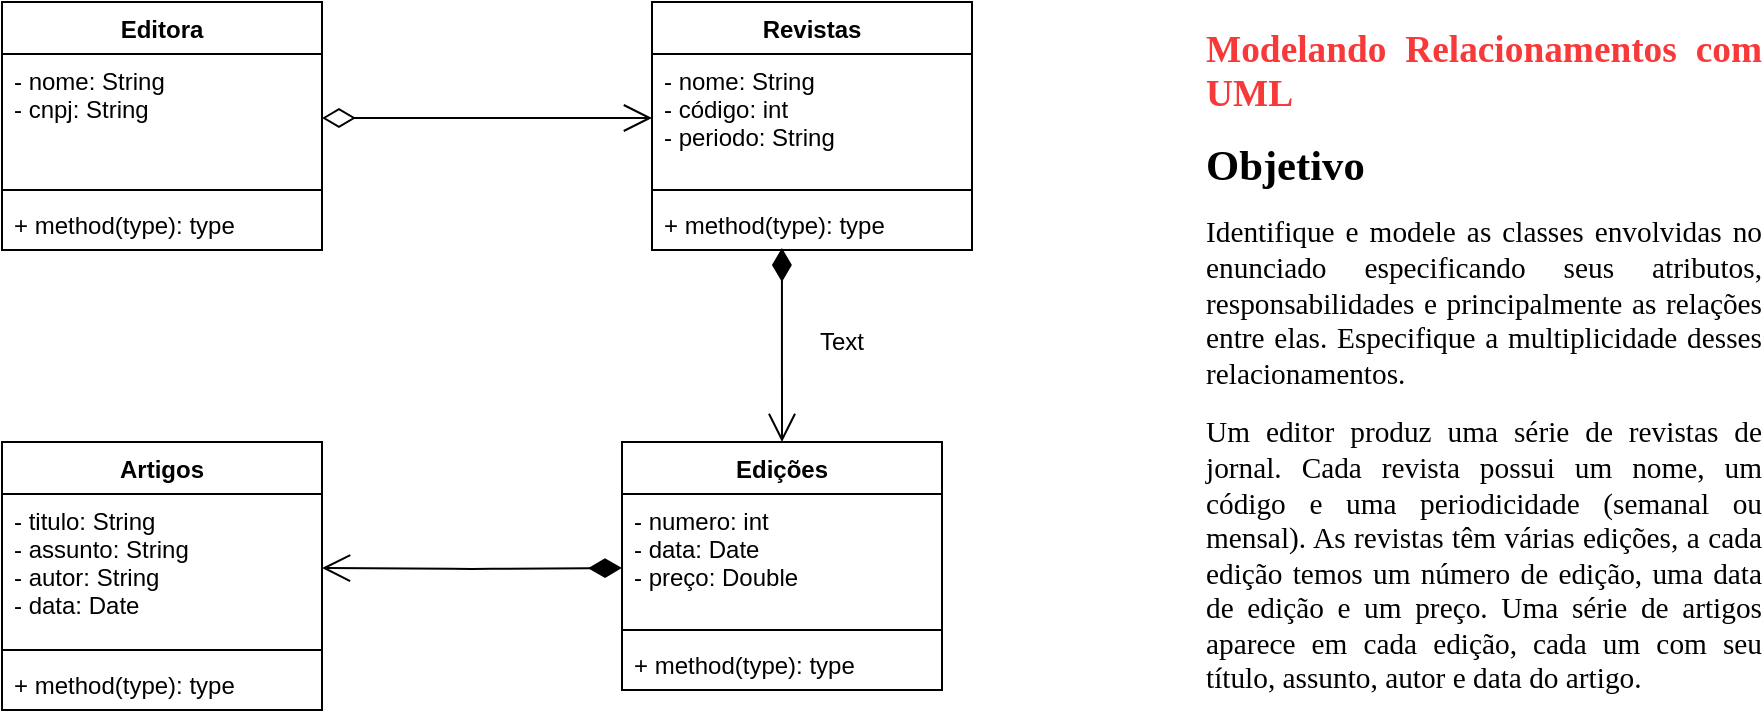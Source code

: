 <mxfile version="14.9.8" type="github">
  <diagram id="geTGGd_PgJFT0pyFHNEK" name="Page-1">
    <mxGraphModel dx="526" dy="546" grid="1" gridSize="10" guides="1" tooltips="1" connect="1" arrows="1" fold="1" page="1" pageScale="1" pageWidth="1169" pageHeight="827" math="0" shadow="0">
      <root>
        <mxCell id="0" />
        <mxCell id="1" parent="0" />
        <mxCell id="FTHd8F5nLd2ZKFnu8ib3-1" value="Revistas" style="swimlane;fontStyle=1;align=center;verticalAlign=top;childLayout=stackLayout;horizontal=1;startSize=26;horizontalStack=0;resizeParent=1;resizeParentMax=0;resizeLast=0;collapsible=1;marginBottom=0;" vertex="1" parent="1">
          <mxGeometry x="505" y="130" width="160" height="124" as="geometry" />
        </mxCell>
        <mxCell id="FTHd8F5nLd2ZKFnu8ib3-2" value="- nome: String&#xa;- código: int&#xa;- periodo: String" style="text;strokeColor=none;fillColor=none;align=left;verticalAlign=top;spacingLeft=4;spacingRight=4;overflow=hidden;rotatable=0;points=[[0,0.5],[1,0.5]];portConstraint=eastwest;" vertex="1" parent="FTHd8F5nLd2ZKFnu8ib3-1">
          <mxGeometry y="26" width="160" height="64" as="geometry" />
        </mxCell>
        <mxCell id="FTHd8F5nLd2ZKFnu8ib3-3" value="" style="line;strokeWidth=1;fillColor=none;align=left;verticalAlign=middle;spacingTop=-1;spacingLeft=3;spacingRight=3;rotatable=0;labelPosition=right;points=[];portConstraint=eastwest;" vertex="1" parent="FTHd8F5nLd2ZKFnu8ib3-1">
          <mxGeometry y="90" width="160" height="8" as="geometry" />
        </mxCell>
        <mxCell id="FTHd8F5nLd2ZKFnu8ib3-4" value="+ method(type): type" style="text;strokeColor=none;fillColor=none;align=left;verticalAlign=top;spacingLeft=4;spacingRight=4;overflow=hidden;rotatable=0;points=[[0,0.5],[1,0.5]];portConstraint=eastwest;" vertex="1" parent="FTHd8F5nLd2ZKFnu8ib3-1">
          <mxGeometry y="98" width="160" height="26" as="geometry" />
        </mxCell>
        <mxCell id="FTHd8F5nLd2ZKFnu8ib3-5" value="Edições" style="swimlane;fontStyle=1;align=center;verticalAlign=top;childLayout=stackLayout;horizontal=1;startSize=26;horizontalStack=0;resizeParent=1;resizeParentMax=0;resizeLast=0;collapsible=1;marginBottom=0;" vertex="1" parent="1">
          <mxGeometry x="490" y="350" width="160" height="124" as="geometry" />
        </mxCell>
        <mxCell id="FTHd8F5nLd2ZKFnu8ib3-6" value="- numero: int&#xa;- data: Date&#xa;- preço: Double" style="text;strokeColor=none;fillColor=none;align=left;verticalAlign=top;spacingLeft=4;spacingRight=4;overflow=hidden;rotatable=0;points=[[0,0.5],[1,0.5]];portConstraint=eastwest;" vertex="1" parent="FTHd8F5nLd2ZKFnu8ib3-5">
          <mxGeometry y="26" width="160" height="64" as="geometry" />
        </mxCell>
        <mxCell id="FTHd8F5nLd2ZKFnu8ib3-7" value="" style="line;strokeWidth=1;fillColor=none;align=left;verticalAlign=middle;spacingTop=-1;spacingLeft=3;spacingRight=3;rotatable=0;labelPosition=right;points=[];portConstraint=eastwest;" vertex="1" parent="FTHd8F5nLd2ZKFnu8ib3-5">
          <mxGeometry y="90" width="160" height="8" as="geometry" />
        </mxCell>
        <mxCell id="FTHd8F5nLd2ZKFnu8ib3-8" value="+ method(type): type" style="text;strokeColor=none;fillColor=none;align=left;verticalAlign=top;spacingLeft=4;spacingRight=4;overflow=hidden;rotatable=0;points=[[0,0.5],[1,0.5]];portConstraint=eastwest;" vertex="1" parent="FTHd8F5nLd2ZKFnu8ib3-5">
          <mxGeometry y="98" width="160" height="26" as="geometry" />
        </mxCell>
        <mxCell id="FTHd8F5nLd2ZKFnu8ib3-9" value="Artigos" style="swimlane;fontStyle=1;align=center;verticalAlign=top;childLayout=stackLayout;horizontal=1;startSize=26;horizontalStack=0;resizeParent=1;resizeParentMax=0;resizeLast=0;collapsible=1;marginBottom=0;" vertex="1" parent="1">
          <mxGeometry x="180" y="350" width="160" height="134" as="geometry" />
        </mxCell>
        <mxCell id="FTHd8F5nLd2ZKFnu8ib3-10" value="- titulo: String&#xa;- assunto: String&#xa;- autor: String&#xa;- data: Date" style="text;strokeColor=none;fillColor=none;align=left;verticalAlign=top;spacingLeft=4;spacingRight=4;overflow=hidden;rotatable=0;points=[[0,0.5],[1,0.5]];portConstraint=eastwest;" vertex="1" parent="FTHd8F5nLd2ZKFnu8ib3-9">
          <mxGeometry y="26" width="160" height="74" as="geometry" />
        </mxCell>
        <mxCell id="FTHd8F5nLd2ZKFnu8ib3-11" value="" style="line;strokeWidth=1;fillColor=none;align=left;verticalAlign=middle;spacingTop=-1;spacingLeft=3;spacingRight=3;rotatable=0;labelPosition=right;points=[];portConstraint=eastwest;" vertex="1" parent="FTHd8F5nLd2ZKFnu8ib3-9">
          <mxGeometry y="100" width="160" height="8" as="geometry" />
        </mxCell>
        <mxCell id="FTHd8F5nLd2ZKFnu8ib3-12" value="+ method(type): type" style="text;strokeColor=none;fillColor=none;align=left;verticalAlign=top;spacingLeft=4;spacingRight=4;overflow=hidden;rotatable=0;points=[[0,0.5],[1,0.5]];portConstraint=eastwest;" vertex="1" parent="FTHd8F5nLd2ZKFnu8ib3-9">
          <mxGeometry y="108" width="160" height="26" as="geometry" />
        </mxCell>
        <mxCell id="FTHd8F5nLd2ZKFnu8ib3-13" value="Editora" style="swimlane;fontStyle=1;align=center;verticalAlign=top;childLayout=stackLayout;horizontal=1;startSize=26;horizontalStack=0;resizeParent=1;resizeParentMax=0;resizeLast=0;collapsible=1;marginBottom=0;" vertex="1" parent="1">
          <mxGeometry x="180" y="130" width="160" height="124" as="geometry" />
        </mxCell>
        <mxCell id="FTHd8F5nLd2ZKFnu8ib3-14" value="- nome: String&#xa;- cnpj: String&#xa;" style="text;strokeColor=none;fillColor=none;align=left;verticalAlign=top;spacingLeft=4;spacingRight=4;overflow=hidden;rotatable=0;points=[[0,0.5],[1,0.5]];portConstraint=eastwest;" vertex="1" parent="FTHd8F5nLd2ZKFnu8ib3-13">
          <mxGeometry y="26" width="160" height="64" as="geometry" />
        </mxCell>
        <mxCell id="FTHd8F5nLd2ZKFnu8ib3-15" value="" style="line;strokeWidth=1;fillColor=none;align=left;verticalAlign=middle;spacingTop=-1;spacingLeft=3;spacingRight=3;rotatable=0;labelPosition=right;points=[];portConstraint=eastwest;" vertex="1" parent="FTHd8F5nLd2ZKFnu8ib3-13">
          <mxGeometry y="90" width="160" height="8" as="geometry" />
        </mxCell>
        <mxCell id="FTHd8F5nLd2ZKFnu8ib3-16" value="+ method(type): type" style="text;strokeColor=none;fillColor=none;align=left;verticalAlign=top;spacingLeft=4;spacingRight=4;overflow=hidden;rotatable=0;points=[[0,0.5],[1,0.5]];portConstraint=eastwest;" vertex="1" parent="FTHd8F5nLd2ZKFnu8ib3-13">
          <mxGeometry y="98" width="160" height="26" as="geometry" />
        </mxCell>
        <mxCell id="FTHd8F5nLd2ZKFnu8ib3-17" value="" style="endArrow=open;html=1;endSize=12;startArrow=diamondThin;startSize=14;startFill=0;edgeStyle=orthogonalEdgeStyle;align=left;verticalAlign=bottom;" edge="1" parent="1" source="FTHd8F5nLd2ZKFnu8ib3-14" target="FTHd8F5nLd2ZKFnu8ib3-2">
          <mxGeometry x="-1" y="3" relative="1" as="geometry">
            <mxPoint x="365" y="192" as="sourcePoint" />
            <mxPoint x="505" y="192" as="targetPoint" />
          </mxGeometry>
        </mxCell>
        <mxCell id="FTHd8F5nLd2ZKFnu8ib3-18" value="" style="endArrow=open;html=1;endSize=12;startArrow=diamondThin;startSize=14;startFill=1;edgeStyle=orthogonalEdgeStyle;align=left;verticalAlign=bottom;entryX=0.5;entryY=0;entryDx=0;entryDy=0;exitX=0.406;exitY=0.962;exitDx=0;exitDy=0;exitPerimeter=0;" edge="1" parent="1" source="FTHd8F5nLd2ZKFnu8ib3-4" target="FTHd8F5nLd2ZKFnu8ib3-5">
          <mxGeometry x="-1" y="3" relative="1" as="geometry">
            <mxPoint x="570" y="260" as="sourcePoint" />
            <mxPoint x="680" y="300" as="targetPoint" />
          </mxGeometry>
        </mxCell>
        <mxCell id="FTHd8F5nLd2ZKFnu8ib3-19" value="" style="endArrow=open;html=1;endSize=12;startArrow=diamondThin;startSize=14;startFill=1;edgeStyle=orthogonalEdgeStyle;align=left;verticalAlign=bottom;entryX=1;entryY=0.5;entryDx=0;entryDy=0;" edge="1" parent="1" target="FTHd8F5nLd2ZKFnu8ib3-10">
          <mxGeometry x="-1" y="3" relative="1" as="geometry">
            <mxPoint x="490" y="413" as="sourcePoint" />
            <mxPoint x="680" y="300" as="targetPoint" />
          </mxGeometry>
        </mxCell>
        <mxCell id="FTHd8F5nLd2ZKFnu8ib3-20" value="Text" style="text;html=1;strokeColor=none;fillColor=none;align=center;verticalAlign=middle;whiteSpace=wrap;rounded=0;" vertex="1" parent="1">
          <mxGeometry x="580" y="290" width="40" height="20" as="geometry" />
        </mxCell>
        <mxCell id="FTHd8F5nLd2ZKFnu8ib3-21" value="&lt;div class=&quot;page&quot; title=&quot;Page 1&quot;&gt;&lt;div class=&quot;section&quot; style=&quot;background-color: rgb(255 , 255 , 255)&quot;&gt;&lt;div class=&quot;layoutArea&quot;&gt;&lt;div class=&quot;column&quot;&gt;&lt;p style=&quot;text-align: justify&quot;&gt;&lt;span style=&quot;font-size: 14pt ; font-family: &amp;#34;opensans&amp;#34; ; font-weight: 700 ; color: rgb(247 , 57 , 57)&quot;&gt;Modelando Relacionamentos com UML&lt;/span&gt;&lt;/p&gt;&lt;p style=&quot;text-align: justify&quot;&gt;&lt;span style=&quot;font-size: 16pt ; font-family: &amp;#34;opensans&amp;#34; ; font-weight: 700&quot;&gt;Objetivo&lt;/span&gt;&lt;/p&gt;&lt;p style=&quot;text-align: justify&quot;&gt;&lt;span style=&quot;font-size: 11pt ; font-family: &amp;#34;opensans&amp;#34;&quot;&gt;Identifique e modele as classes envolvidas no enunciado especificando seus atributos, responsabilidades e principalmente as relações entre elas. Especifique a multiplicidade desses relacionamentos.&lt;/span&gt;&lt;/p&gt;&lt;p&gt;&lt;div style=&quot;text-align: justify&quot;&gt;&lt;span style=&quot;font-family: &amp;#34;opensans&amp;#34; ; font-size: 11pt&quot;&gt;Um editor produz uma série de revistas de jornal. Cada revista possui um nome, um código e uma periodicidade (semanal ou mensal). As revistas têm várias edições, a cada edição temos um número de edição, uma data de edição e um preço. Uma série de artigos aparece em cada edição, cada um com seu título, assunto, autor e data do artigo.&lt;/span&gt;&lt;/div&gt;&lt;/p&gt;&lt;/div&gt;&lt;/div&gt;&lt;/div&gt;&lt;/div&gt;" style="text;html=1;strokeColor=none;fillColor=none;align=left;verticalAlign=middle;whiteSpace=wrap;rounded=0;" vertex="1" parent="1">
          <mxGeometry x="780" y="130" width="280" height="360" as="geometry" />
        </mxCell>
      </root>
    </mxGraphModel>
  </diagram>
</mxfile>

